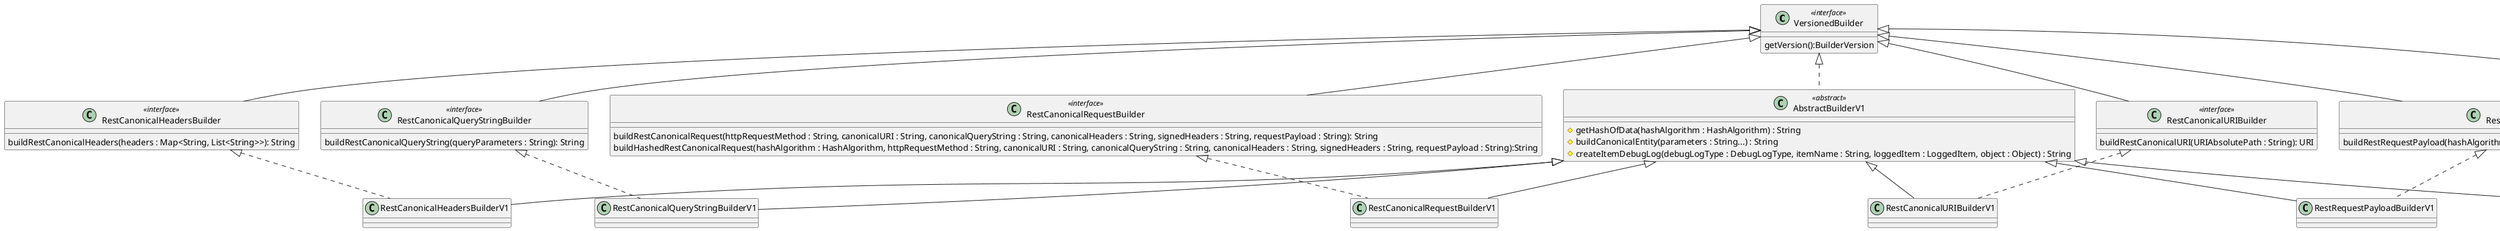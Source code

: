 @startuml
class VersionedBuilder <<interface>>{
getVersion():BuilderVersion
}

class AbstractBuilderV1 <<abstract>> implements VersionedBuilder{
# getHashOfData(hashAlgorithm : HashAlgorithm) : String
# buildCanonicalEntity(parameters : String...) : String
# createItemDebugLog(debugLogType : DebugLogType, itemName : String, loggedItem : LoggedItem, object : Object) : String
}

class RestCanonicalHeadersBuilder <<interface>> extends VersionedBuilder{
buildRestCanonicalHeaders(headers : Map<String, List<String>>): String
}

class RestCanonicalQueryStringBuilder <<interface>> extends VersionedBuilder{
buildRestCanonicalQueryString(queryParameters : String): String
}

class RestCanonicalRequestBuilder <<interface>> extends VersionedBuilder{
buildRestCanonicalRequest(httpRequestMethod : String, canonicalURI : String, canonicalQueryString : String, canonicalHeaders : String, signedHeaders : String, requestPayload : String): String
buildHashedRestCanonicalRequest(hashAlgorithm : HashAlgorithm, httpRequestMethod : String, canonicalURI : String, canonicalQueryString : String, canonicalHeaders : String, signedHeaders : String, requestPayload : String):String
}

class RestCanonicalURIBuilder <<interface>> extends VersionedBuilder{
buildRestCanonicalURI(URIAbsolutePath : String): URI
}

class RestRequestPayloadBuilder <<interface>> extends VersionedBuilder{
buildRestRequestPayload(hashAlgorithm : HashAlgorithm, restRequestPayload : byte[]): String
}

class RestSignedHeadersBuilder <<interface>> extends VersionedBuilder{
buildRestSignedHeaders(restHeaders : Set<String>) : String
}

class RestCanonicalHeadersBuilderV1 extends AbstractBuilderV1 implements RestCanonicalHeadersBuilder{
}

class RestCanonicalQueryStringBuilderV1 extends AbstractBuilderV1 implements RestCanonicalQueryStringBuilder{
}

class RestCanonicalRequestBuilderV1 extends AbstractBuilderV1 implements RestCanonicalRequestBuilder{
}

class RestCanonicalURIBuilderV1 extends AbstractBuilderV1 implements RestCanonicalURIBuilder{
}

class RestRequestPayloadBuilderV1 extends AbstractBuilderV1 implements RestRequestPayloadBuilder{
}

class RestSignedHeadersBuilderV1 extends AbstractBuilderV1 implements RestSignedHeadersBuilder{
}

@enduml
